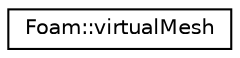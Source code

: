 digraph "Graphical Class Hierarchy"
{
 // LATEX_PDF_SIZE
  edge [fontname="Helvetica",fontsize="10",labelfontname="Helvetica",labelfontsize="10"];
  node [fontname="Helvetica",fontsize="10",shape=record];
  rankdir="LR";
  Node0 [label="Foam::virtualMesh",height=0.2,width=0.4,color="black", fillcolor="white", style="filled",URL="$classFoam_1_1virtualMesh.html",tooltip=" "];
}
